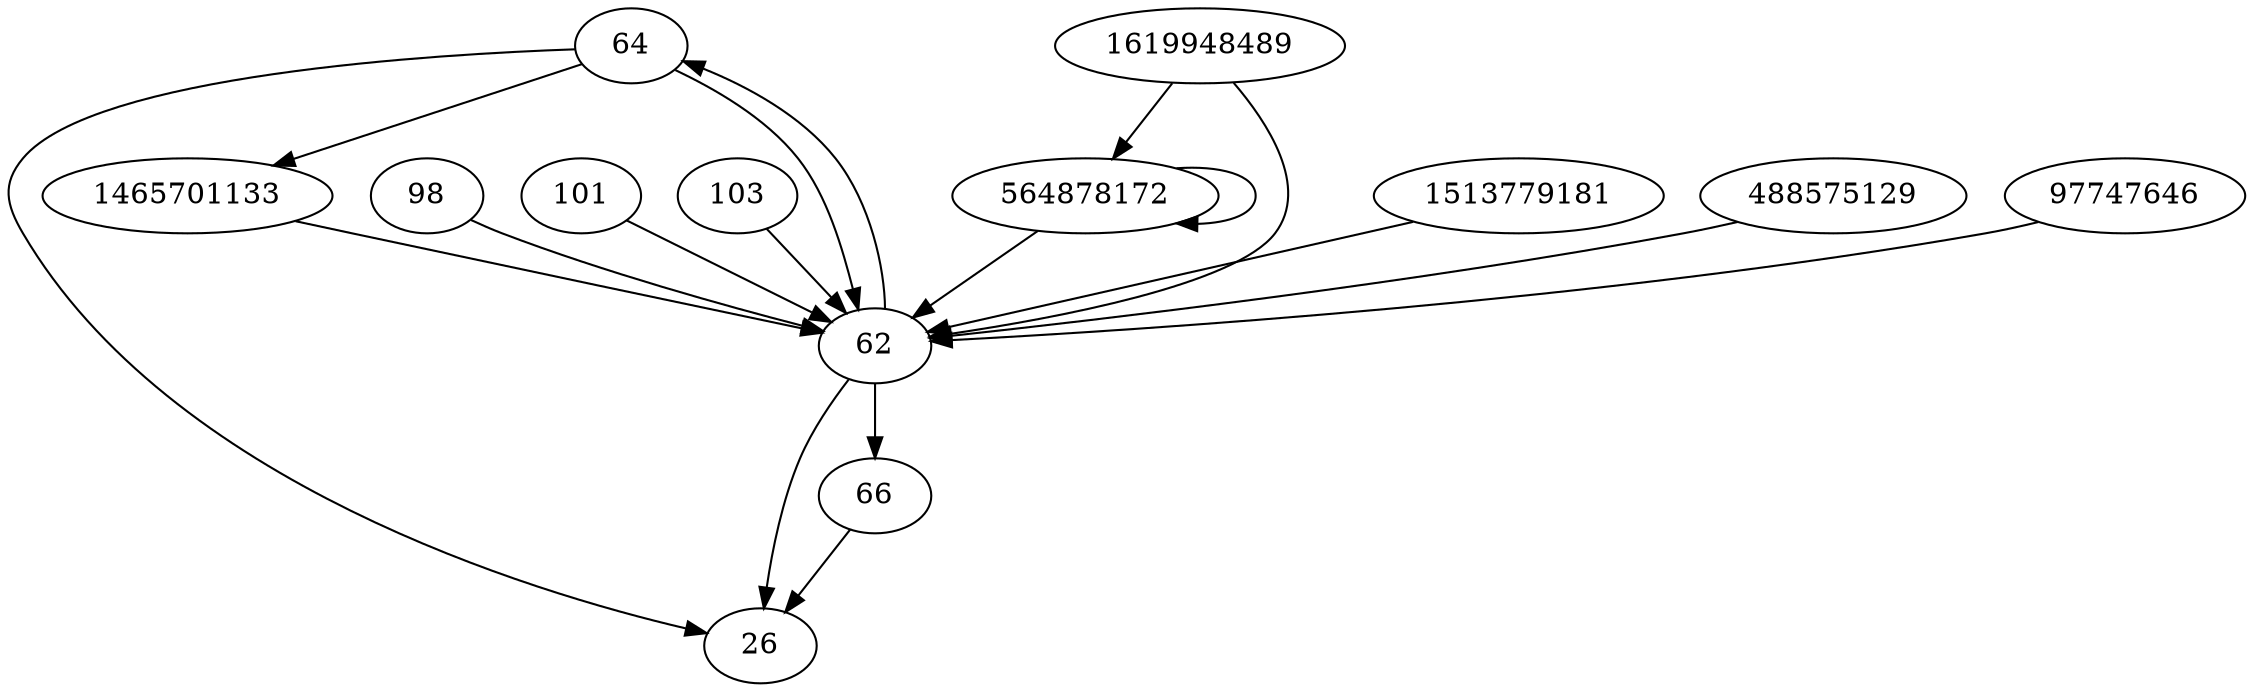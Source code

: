 digraph  {
64;
98;
66;
101;
103;
1619948489;
1465701133;
1513779181;
62;
488575129;
26;
564878172;
97747646;
64 -> 1465701133;
64 -> 26;
64 -> 62;
98 -> 62;
66 -> 26;
101 -> 62;
103 -> 62;
1619948489 -> 62;
1619948489 -> 564878172;
1465701133 -> 62;
1513779181 -> 62;
62 -> 64;
62 -> 26;
62 -> 66;
488575129 -> 62;
564878172 -> 62;
564878172 -> 564878172;
97747646 -> 62;
}
